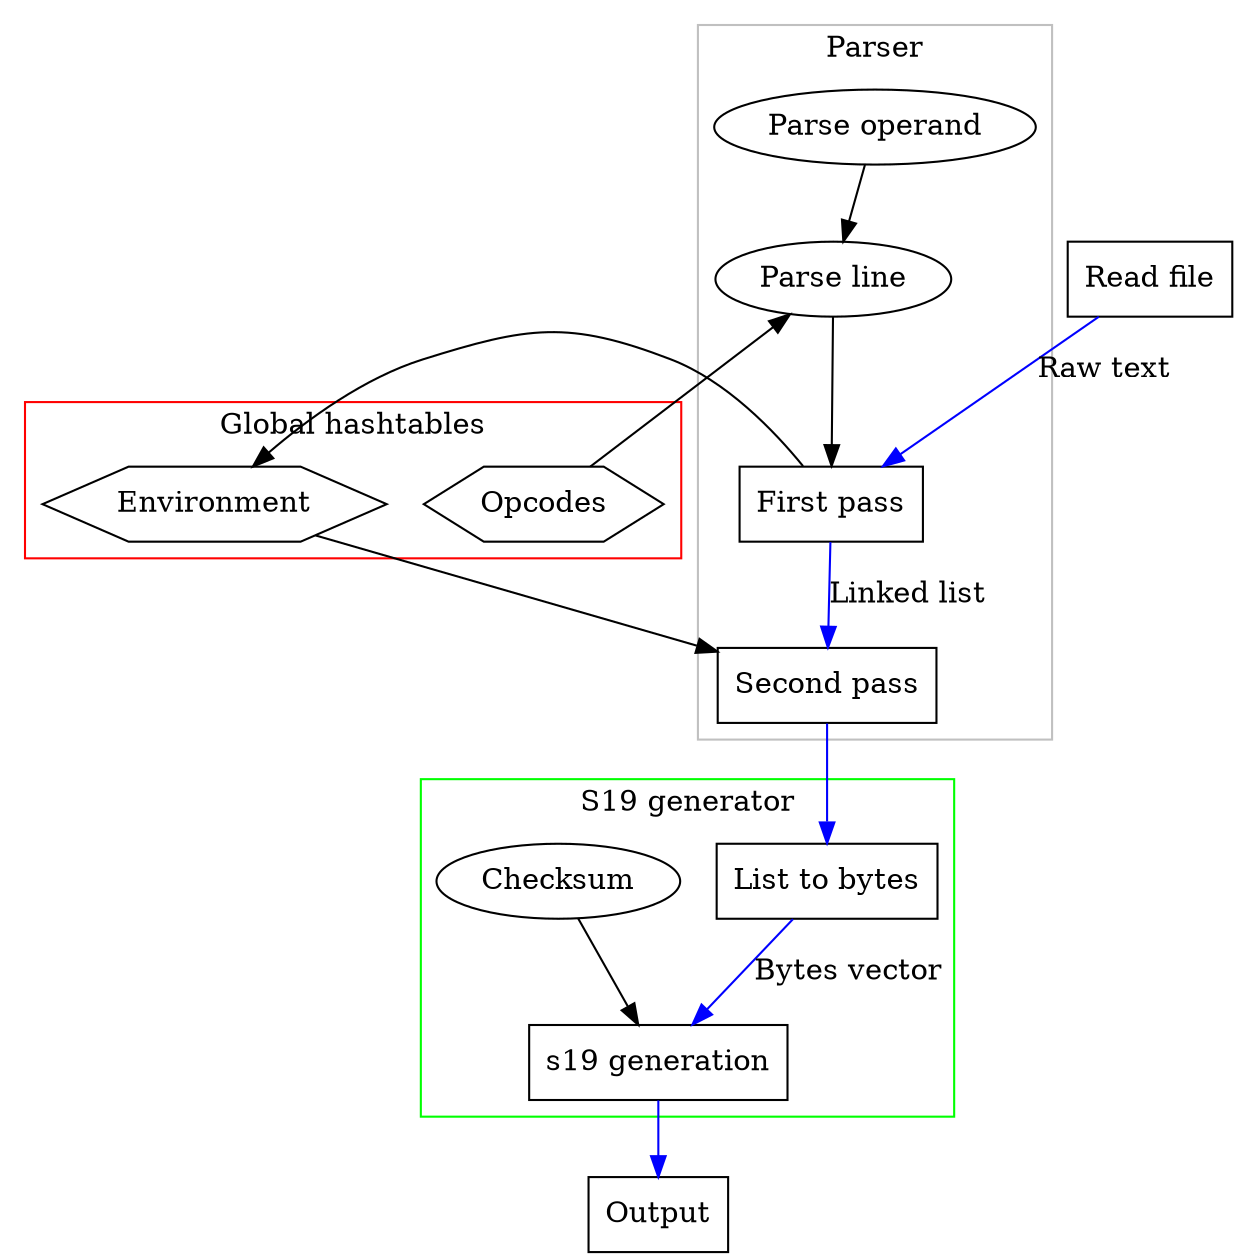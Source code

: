 digraph assembly {
    subgraph clusterglobal {
        color=red;
        label="Global hashtables";
        ht [label="Opcodes", shape="hexagon"];
        env [label="Environment", shape="hexagon"];
    }
    subgraph clusterparser {
        color=grey;
        label="Parser";
        p1 [label="First pass", shape="box"];
        p2 [label="Second pass", shape="box"];
        po [label="Parse operand"];
        pl [label="Parse line"];
        p1 -> p2 [label="Linked list", color="blue"];
        pl -> p1;
        po -> pl;
    }
    file [label="Read file", shape="box"];
    file -> p1 [label="Raw text", color="blue"];
    ht -> pl;
    p1 -> env;
    env -> p2;

    subgraph clusters19 {
        color=green;
        label="S19 generator";
        v [label="List to bytes", shape="box"];
        s19 [label="s19 generation", shape="box"];
        chk [label="Checksum"];
        v -> s19 [label="Bytes vector", color="blue"];
        chk -> s19;
    }

    p2 -> v [color="blue"];
    output [label="Output", shape="box"];
    s19 -> output [color="blue"];
}
